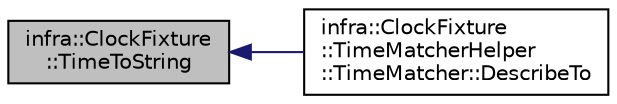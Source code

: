 digraph "infra::ClockFixture::TimeToString"
{
 // INTERACTIVE_SVG=YES
  edge [fontname="Helvetica",fontsize="10",labelfontname="Helvetica",labelfontsize="10"];
  node [fontname="Helvetica",fontsize="10",shape=record];
  rankdir="LR";
  Node25 [label="infra::ClockFixture\l::TimeToString",height=0.2,width=0.4,color="black", fillcolor="grey75", style="filled", fontcolor="black"];
  Node25 -> Node26 [dir="back",color="midnightblue",fontsize="10",style="solid",fontname="Helvetica"];
  Node26 [label="infra::ClockFixture\l::TimeMatcherHelper\l::TimeMatcher::DescribeTo",height=0.2,width=0.4,color="black", fillcolor="white", style="filled",URL="$d9/db4/classinfra_1_1_clock_fixture_1_1_time_matcher_helper_1_1_time_matcher.html#a5e9a81419c29e4ba8c902404299db3e7"];
}

